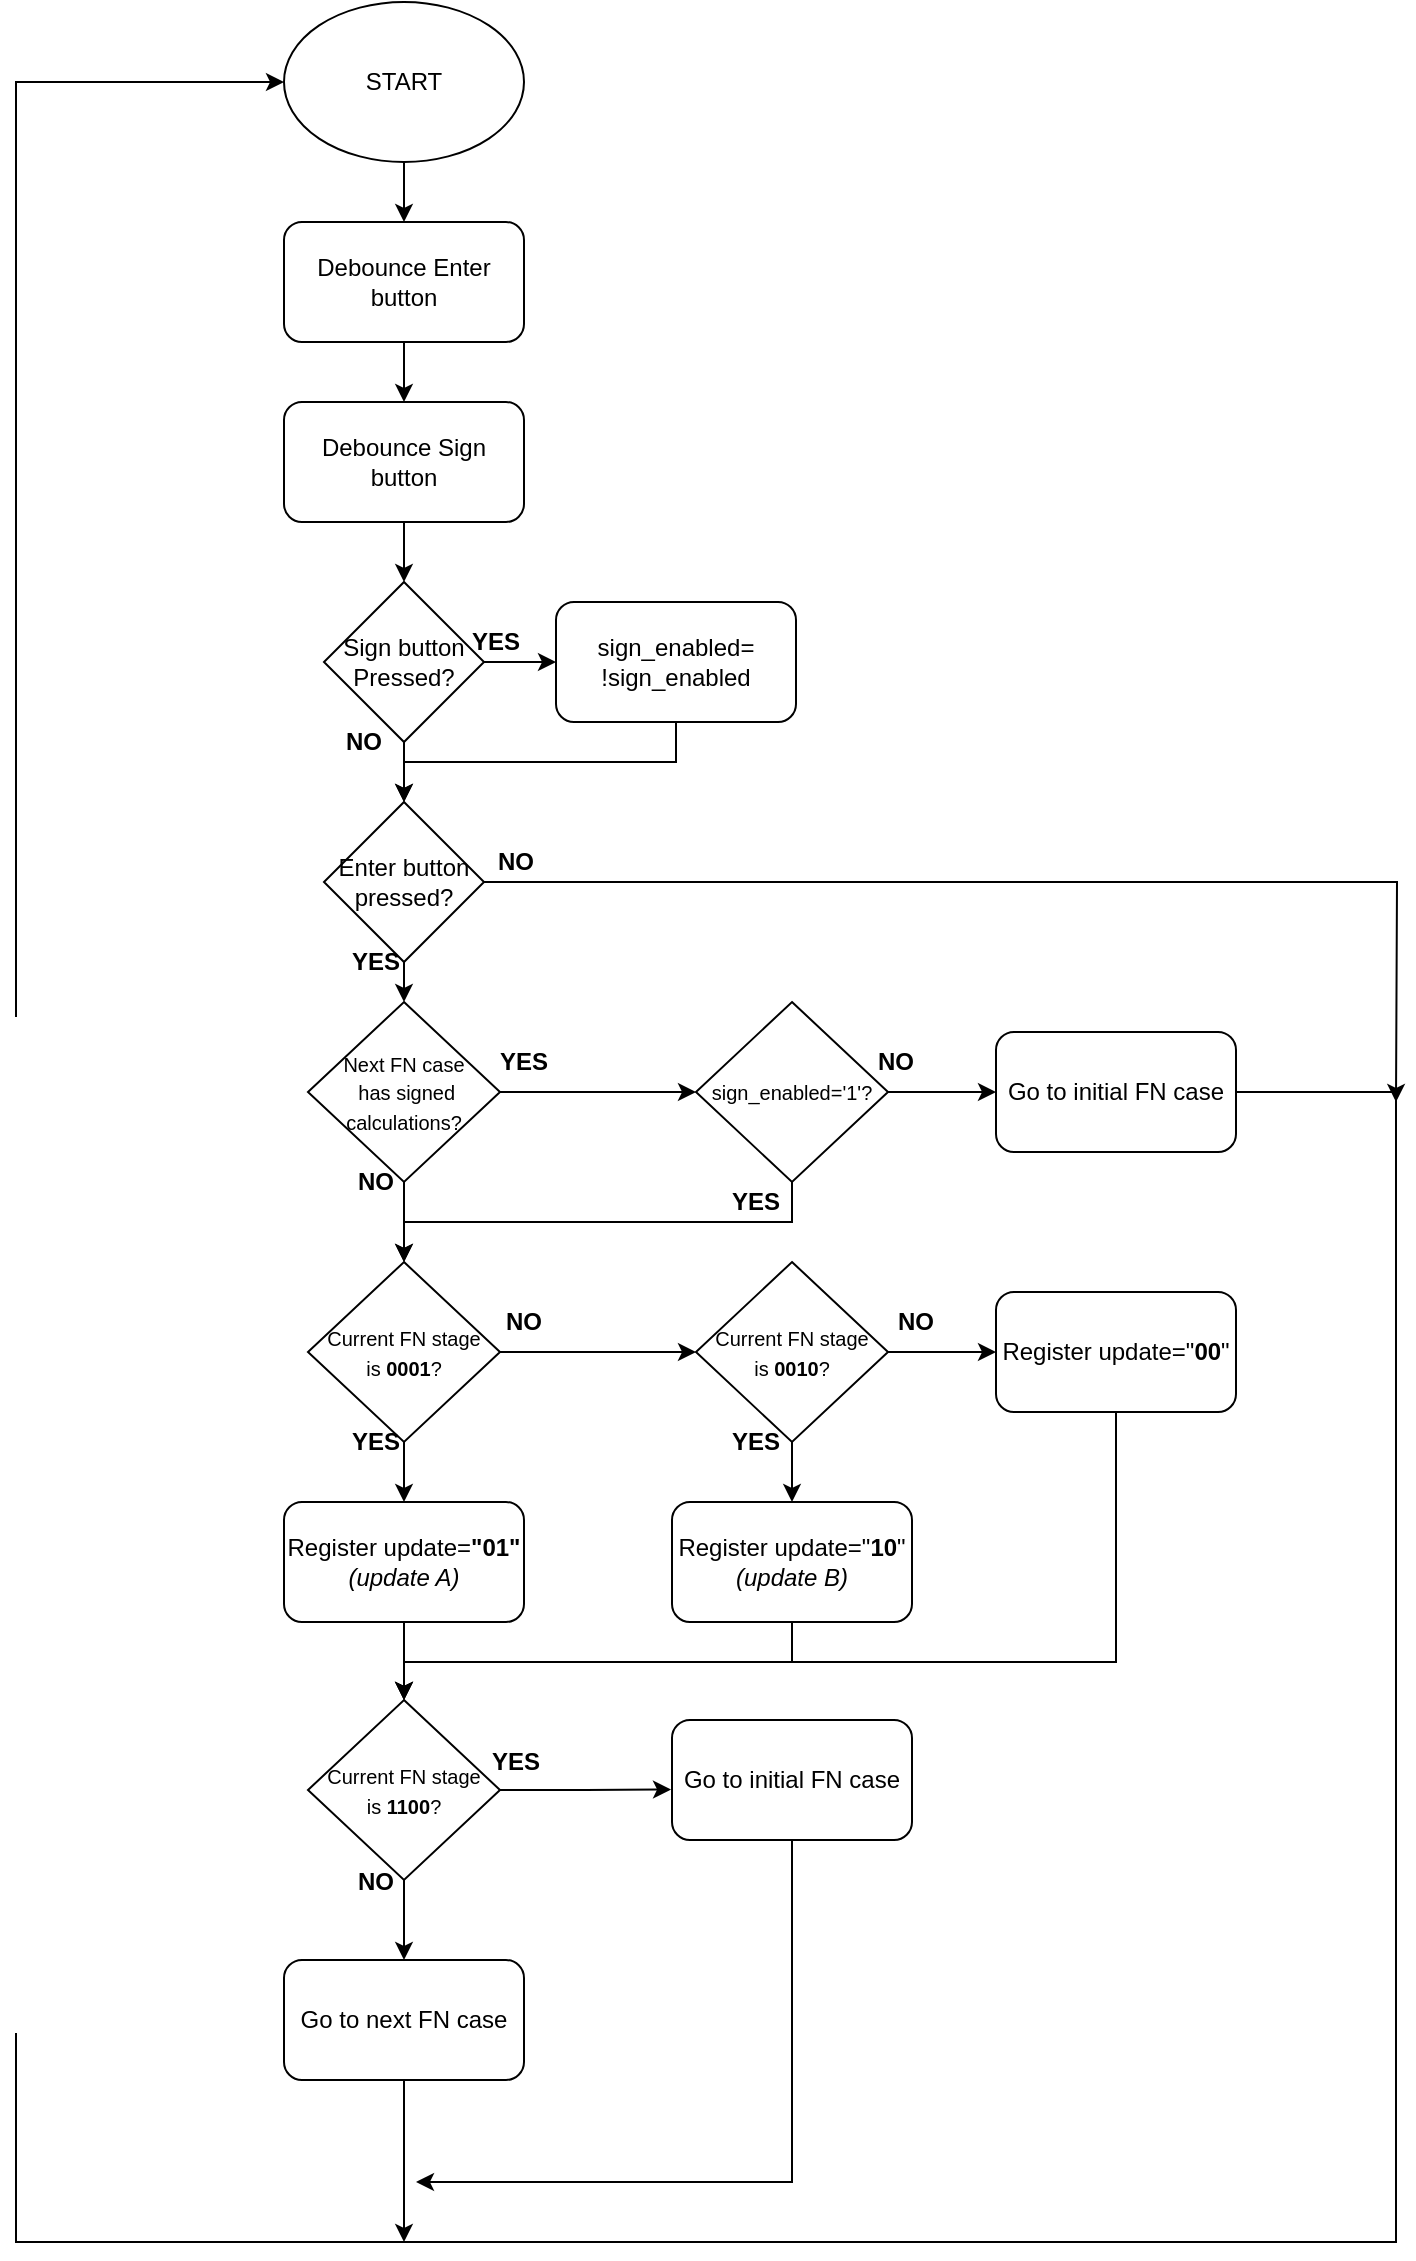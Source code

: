 <mxfile version="13.9.9" type="device"><diagram id="C5RBs43oDa-KdzZeNtuy" name="Page-1"><mxGraphModel dx="905" dy="672" grid="1" gridSize="10" guides="1" tooltips="1" connect="1" arrows="1" fold="1" page="1" pageScale="1" pageWidth="827" pageHeight="1169" math="0" shadow="0"><root><mxCell id="WIyWlLk6GJQsqaUBKTNV-0"/><mxCell id="WIyWlLk6GJQsqaUBKTNV-1" parent="WIyWlLk6GJQsqaUBKTNV-0"/><mxCell id="MfrmeM41wlar1_WDk0QX-5" style="edgeStyle=orthogonalEdgeStyle;rounded=0;orthogonalLoop=1;jettySize=auto;html=1;entryX=0.5;entryY=0;entryDx=0;entryDy=0;" edge="1" parent="WIyWlLk6GJQsqaUBKTNV-1" source="MfrmeM41wlar1_WDk0QX-2" target="MfrmeM41wlar1_WDk0QX-3"><mxGeometry relative="1" as="geometry"/></mxCell><mxCell id="MfrmeM41wlar1_WDk0QX-2" value="START" style="ellipse;whiteSpace=wrap;html=1;" vertex="1" parent="WIyWlLk6GJQsqaUBKTNV-1"><mxGeometry x="314" y="30" width="120" height="80" as="geometry"/></mxCell><mxCell id="MfrmeM41wlar1_WDk0QX-6" style="edgeStyle=orthogonalEdgeStyle;rounded=0;orthogonalLoop=1;jettySize=auto;html=1;entryX=0.5;entryY=0;entryDx=0;entryDy=0;" edge="1" parent="WIyWlLk6GJQsqaUBKTNV-1" source="MfrmeM41wlar1_WDk0QX-3" target="MfrmeM41wlar1_WDk0QX-4"><mxGeometry relative="1" as="geometry"/></mxCell><mxCell id="MfrmeM41wlar1_WDk0QX-3" value="Debounce Enter button" style="rounded=1;whiteSpace=wrap;html=1;" vertex="1" parent="WIyWlLk6GJQsqaUBKTNV-1"><mxGeometry x="314" y="140" width="120" height="60" as="geometry"/></mxCell><mxCell id="MfrmeM41wlar1_WDk0QX-8" style="edgeStyle=orthogonalEdgeStyle;rounded=0;orthogonalLoop=1;jettySize=auto;html=1;entryX=0.5;entryY=0;entryDx=0;entryDy=0;" edge="1" parent="WIyWlLk6GJQsqaUBKTNV-1" source="MfrmeM41wlar1_WDk0QX-4" target="MfrmeM41wlar1_WDk0QX-7"><mxGeometry relative="1" as="geometry"/></mxCell><mxCell id="MfrmeM41wlar1_WDk0QX-4" value="Debounce Sign button" style="rounded=1;whiteSpace=wrap;html=1;" vertex="1" parent="WIyWlLk6GJQsqaUBKTNV-1"><mxGeometry x="314" y="230" width="120" height="60" as="geometry"/></mxCell><mxCell id="MfrmeM41wlar1_WDk0QX-10" style="edgeStyle=orthogonalEdgeStyle;rounded=0;orthogonalLoop=1;jettySize=auto;html=1;entryX=0;entryY=0.5;entryDx=0;entryDy=0;" edge="1" parent="WIyWlLk6GJQsqaUBKTNV-1" source="MfrmeM41wlar1_WDk0QX-7" target="MfrmeM41wlar1_WDk0QX-9"><mxGeometry relative="1" as="geometry"/></mxCell><mxCell id="MfrmeM41wlar1_WDk0QX-12" style="edgeStyle=orthogonalEdgeStyle;rounded=0;orthogonalLoop=1;jettySize=auto;html=1;entryX=0.5;entryY=0;entryDx=0;entryDy=0;" edge="1" parent="WIyWlLk6GJQsqaUBKTNV-1" source="MfrmeM41wlar1_WDk0QX-7"><mxGeometry relative="1" as="geometry"><mxPoint x="374" y="430" as="targetPoint"/></mxGeometry></mxCell><mxCell id="MfrmeM41wlar1_WDk0QX-7" value="Sign button Pressed?" style="rhombus;whiteSpace=wrap;html=1;" vertex="1" parent="WIyWlLk6GJQsqaUBKTNV-1"><mxGeometry x="334" y="320" width="80" height="80" as="geometry"/></mxCell><mxCell id="MfrmeM41wlar1_WDk0QX-14" style="edgeStyle=orthogonalEdgeStyle;rounded=0;orthogonalLoop=1;jettySize=auto;html=1;entryX=0.5;entryY=0;entryDx=0;entryDy=0;" edge="1" parent="WIyWlLk6GJQsqaUBKTNV-1" source="MfrmeM41wlar1_WDk0QX-9" target="MfrmeM41wlar1_WDk0QX-13"><mxGeometry relative="1" as="geometry"><Array as="points"><mxPoint x="510" y="410"/><mxPoint x="374" y="410"/></Array></mxGeometry></mxCell><mxCell id="MfrmeM41wlar1_WDk0QX-9" value="sign_enabled=&lt;br&gt;!sign_enabled" style="rounded=1;whiteSpace=wrap;html=1;" vertex="1" parent="WIyWlLk6GJQsqaUBKTNV-1"><mxGeometry x="450" y="330" width="120" height="60" as="geometry"/></mxCell><mxCell id="MfrmeM41wlar1_WDk0QX-24" value="" style="edgeStyle=orthogonalEdgeStyle;rounded=0;orthogonalLoop=1;jettySize=auto;html=1;" edge="1" parent="WIyWlLk6GJQsqaUBKTNV-1" source="MfrmeM41wlar1_WDk0QX-13"><mxGeometry relative="1" as="geometry"><mxPoint x="374" y="530" as="targetPoint"/></mxGeometry></mxCell><mxCell id="MfrmeM41wlar1_WDk0QX-89" style="edgeStyle=orthogonalEdgeStyle;rounded=0;orthogonalLoop=1;jettySize=auto;html=1;" edge="1" parent="WIyWlLk6GJQsqaUBKTNV-1" source="MfrmeM41wlar1_WDk0QX-13"><mxGeometry relative="1" as="geometry"><mxPoint x="870" y="580" as="targetPoint"/></mxGeometry></mxCell><mxCell id="MfrmeM41wlar1_WDk0QX-13" value="Enter button pressed?" style="rhombus;whiteSpace=wrap;html=1;" vertex="1" parent="WIyWlLk6GJQsqaUBKTNV-1"><mxGeometry x="334" y="430" width="80" height="80" as="geometry"/></mxCell><mxCell id="MfrmeM41wlar1_WDk0QX-77" value="" style="edgeStyle=orthogonalEdgeStyle;rounded=0;orthogonalLoop=1;jettySize=auto;html=1;" edge="1" parent="WIyWlLk6GJQsqaUBKTNV-1" source="MfrmeM41wlar1_WDk0QX-28" target="MfrmeM41wlar1_WDk0QX-51"><mxGeometry relative="1" as="geometry"/></mxCell><mxCell id="MfrmeM41wlar1_WDk0QX-78" value="" style="edgeStyle=orthogonalEdgeStyle;rounded=0;orthogonalLoop=1;jettySize=auto;html=1;" edge="1" parent="WIyWlLk6GJQsqaUBKTNV-1" source="MfrmeM41wlar1_WDk0QX-28" target="MfrmeM41wlar1_WDk0QX-75"><mxGeometry relative="1" as="geometry"/></mxCell><mxCell id="MfrmeM41wlar1_WDk0QX-28" value="&lt;font style=&quot;font-size: 10px&quot;&gt;Next FN case&lt;br&gt;&amp;nbsp;has signed &lt;br&gt;calculations?&lt;/font&gt;" style="rhombus;whiteSpace=wrap;html=1;" vertex="1" parent="WIyWlLk6GJQsqaUBKTNV-1"><mxGeometry x="326" y="530" width="96" height="90" as="geometry"/></mxCell><mxCell id="MfrmeM41wlar1_WDk0QX-80" style="edgeStyle=orthogonalEdgeStyle;rounded=0;orthogonalLoop=1;jettySize=auto;html=1;entryX=0;entryY=0.5;entryDx=0;entryDy=0;" edge="1" parent="WIyWlLk6GJQsqaUBKTNV-1" source="MfrmeM41wlar1_WDk0QX-43" target="MfrmeM41wlar1_WDk0QX-2"><mxGeometry relative="1" as="geometry"><mxPoint x="200" y="370" as="targetPoint"/><Array as="points"><mxPoint x="870" y="575"/><mxPoint x="870" y="1150"/><mxPoint x="180" y="1150"/><mxPoint x="180" y="70"/></Array></mxGeometry></mxCell><mxCell id="MfrmeM41wlar1_WDk0QX-43" value="Go to initial FN case" style="rounded=1;whiteSpace=wrap;html=1;" vertex="1" parent="WIyWlLk6GJQsqaUBKTNV-1"><mxGeometry x="670" y="545" width="120" height="60" as="geometry"/></mxCell><mxCell id="MfrmeM41wlar1_WDk0QX-47" style="edgeStyle=orthogonalEdgeStyle;rounded=0;orthogonalLoop=1;jettySize=auto;html=1;entryX=0.5;entryY=0;entryDx=0;entryDy=0;" edge="1" parent="WIyWlLk6GJQsqaUBKTNV-1" source="MfrmeM41wlar1_WDk0QX-45" target="MfrmeM41wlar1_WDk0QX-46"><mxGeometry relative="1" as="geometry"/></mxCell><mxCell id="MfrmeM41wlar1_WDk0QX-49" style="edgeStyle=orthogonalEdgeStyle;rounded=0;orthogonalLoop=1;jettySize=auto;html=1;entryX=-0.004;entryY=0.579;entryDx=0;entryDy=0;entryPerimeter=0;" edge="1" parent="WIyWlLk6GJQsqaUBKTNV-1" source="MfrmeM41wlar1_WDk0QX-45" target="MfrmeM41wlar1_WDk0QX-48"><mxGeometry relative="1" as="geometry"/></mxCell><mxCell id="MfrmeM41wlar1_WDk0QX-45" value="&lt;span style=&quot;font-size: 10px&quot;&gt;Current FN stage is&amp;nbsp;&lt;b&gt;1100&lt;/b&gt;?&lt;/span&gt;" style="rhombus;whiteSpace=wrap;html=1;" vertex="1" parent="WIyWlLk6GJQsqaUBKTNV-1"><mxGeometry x="326" y="879" width="96" height="90" as="geometry"/></mxCell><mxCell id="MfrmeM41wlar1_WDk0QX-81" style="edgeStyle=orthogonalEdgeStyle;rounded=0;orthogonalLoop=1;jettySize=auto;html=1;" edge="1" parent="WIyWlLk6GJQsqaUBKTNV-1" source="MfrmeM41wlar1_WDk0QX-46"><mxGeometry relative="1" as="geometry"><mxPoint x="374" y="1150" as="targetPoint"/></mxGeometry></mxCell><mxCell id="MfrmeM41wlar1_WDk0QX-46" value="Go to next FN case" style="rounded=1;whiteSpace=wrap;html=1;" vertex="1" parent="WIyWlLk6GJQsqaUBKTNV-1"><mxGeometry x="314" y="1009" width="120" height="60" as="geometry"/></mxCell><mxCell id="MfrmeM41wlar1_WDk0QX-83" style="edgeStyle=orthogonalEdgeStyle;rounded=0;orthogonalLoop=1;jettySize=auto;html=1;" edge="1" parent="WIyWlLk6GJQsqaUBKTNV-1" source="MfrmeM41wlar1_WDk0QX-48"><mxGeometry relative="1" as="geometry"><mxPoint x="380" y="1120" as="targetPoint"/><Array as="points"><mxPoint x="568" y="1120"/></Array></mxGeometry></mxCell><mxCell id="MfrmeM41wlar1_WDk0QX-48" value="Go to initial FN case" style="rounded=1;whiteSpace=wrap;html=1;" vertex="1" parent="WIyWlLk6GJQsqaUBKTNV-1"><mxGeometry x="508" y="889" width="120" height="60" as="geometry"/></mxCell><mxCell id="MfrmeM41wlar1_WDk0QX-66" style="edgeStyle=orthogonalEdgeStyle;rounded=0;orthogonalLoop=1;jettySize=auto;html=1;entryX=0;entryY=0.5;entryDx=0;entryDy=0;" edge="1" parent="WIyWlLk6GJQsqaUBKTNV-1" source="MfrmeM41wlar1_WDk0QX-51" target="MfrmeM41wlar1_WDk0QX-65"><mxGeometry relative="1" as="geometry"/></mxCell><mxCell id="MfrmeM41wlar1_WDk0QX-69" style="edgeStyle=orthogonalEdgeStyle;rounded=0;orthogonalLoop=1;jettySize=auto;html=1;entryX=0.5;entryY=0;entryDx=0;entryDy=0;" edge="1" parent="WIyWlLk6GJQsqaUBKTNV-1" source="MfrmeM41wlar1_WDk0QX-51" target="MfrmeM41wlar1_WDk0QX-63"><mxGeometry relative="1" as="geometry"/></mxCell><mxCell id="MfrmeM41wlar1_WDk0QX-51" value="&lt;span style=&quot;font-size: 10px&quot;&gt;Current FN stage is&amp;nbsp;&lt;b&gt;0001&lt;/b&gt;?&lt;/span&gt;" style="rhombus;whiteSpace=wrap;html=1;" vertex="1" parent="WIyWlLk6GJQsqaUBKTNV-1"><mxGeometry x="326" y="660" width="96" height="90" as="geometry"/></mxCell><mxCell id="MfrmeM41wlar1_WDk0QX-73" style="edgeStyle=orthogonalEdgeStyle;rounded=0;orthogonalLoop=1;jettySize=auto;html=1;entryX=0.5;entryY=0;entryDx=0;entryDy=0;" edge="1" parent="WIyWlLk6GJQsqaUBKTNV-1" source="MfrmeM41wlar1_WDk0QX-63" target="MfrmeM41wlar1_WDk0QX-45"><mxGeometry relative="1" as="geometry"/></mxCell><mxCell id="MfrmeM41wlar1_WDk0QX-63" value="Register update=&lt;b&gt;&quot;01&quot;&lt;/b&gt;&lt;br&gt;&lt;i&gt;(update A)&lt;/i&gt;" style="rounded=1;whiteSpace=wrap;html=1;" vertex="1" parent="WIyWlLk6GJQsqaUBKTNV-1"><mxGeometry x="314" y="780" width="120" height="60" as="geometry"/></mxCell><mxCell id="MfrmeM41wlar1_WDk0QX-68" style="edgeStyle=orthogonalEdgeStyle;rounded=0;orthogonalLoop=1;jettySize=auto;html=1;entryX=0;entryY=0.5;entryDx=0;entryDy=0;" edge="1" parent="WIyWlLk6GJQsqaUBKTNV-1" source="MfrmeM41wlar1_WDk0QX-65" target="MfrmeM41wlar1_WDk0QX-67"><mxGeometry relative="1" as="geometry"/></mxCell><mxCell id="MfrmeM41wlar1_WDk0QX-85" value="" style="edgeStyle=orthogonalEdgeStyle;rounded=0;orthogonalLoop=1;jettySize=auto;html=1;" edge="1" parent="WIyWlLk6GJQsqaUBKTNV-1" source="MfrmeM41wlar1_WDk0QX-65" target="MfrmeM41wlar1_WDk0QX-84"><mxGeometry relative="1" as="geometry"/></mxCell><mxCell id="MfrmeM41wlar1_WDk0QX-65" value="&lt;span style=&quot;font-size: 10px&quot;&gt;Current FN stage is&amp;nbsp;&lt;b&gt;0010&lt;/b&gt;?&lt;/span&gt;" style="rhombus;whiteSpace=wrap;html=1;" vertex="1" parent="WIyWlLk6GJQsqaUBKTNV-1"><mxGeometry x="520" y="660" width="96" height="90" as="geometry"/></mxCell><mxCell id="MfrmeM41wlar1_WDk0QX-74" style="edgeStyle=orthogonalEdgeStyle;rounded=0;orthogonalLoop=1;jettySize=auto;html=1;entryX=0.5;entryY=0;entryDx=0;entryDy=0;" edge="1" parent="WIyWlLk6GJQsqaUBKTNV-1" source="MfrmeM41wlar1_WDk0QX-67" target="MfrmeM41wlar1_WDk0QX-45"><mxGeometry relative="1" as="geometry"><Array as="points"><mxPoint x="730" y="860"/><mxPoint x="374" y="860"/></Array></mxGeometry></mxCell><mxCell id="MfrmeM41wlar1_WDk0QX-67" value="Register update=&quot;&lt;b&gt;00&lt;/b&gt;&quot;" style="rounded=1;whiteSpace=wrap;html=1;" vertex="1" parent="WIyWlLk6GJQsqaUBKTNV-1"><mxGeometry x="670" y="675" width="120" height="60" as="geometry"/></mxCell><mxCell id="MfrmeM41wlar1_WDk0QX-79" value="" style="edgeStyle=orthogonalEdgeStyle;rounded=0;orthogonalLoop=1;jettySize=auto;html=1;" edge="1" parent="WIyWlLk6GJQsqaUBKTNV-1" source="MfrmeM41wlar1_WDk0QX-75" target="MfrmeM41wlar1_WDk0QX-43"><mxGeometry relative="1" as="geometry"/></mxCell><mxCell id="MfrmeM41wlar1_WDk0QX-88" style="edgeStyle=orthogonalEdgeStyle;rounded=0;orthogonalLoop=1;jettySize=auto;html=1;entryX=0.5;entryY=0;entryDx=0;entryDy=0;" edge="1" parent="WIyWlLk6GJQsqaUBKTNV-1" source="MfrmeM41wlar1_WDk0QX-75" target="MfrmeM41wlar1_WDk0QX-51"><mxGeometry relative="1" as="geometry"><Array as="points"><mxPoint x="568" y="640"/><mxPoint x="374" y="640"/></Array></mxGeometry></mxCell><mxCell id="MfrmeM41wlar1_WDk0QX-75" value="&lt;font style=&quot;font-size: 10px&quot;&gt;sign_enabled='1'?&lt;/font&gt;" style="rhombus;whiteSpace=wrap;html=1;" vertex="1" parent="WIyWlLk6GJQsqaUBKTNV-1"><mxGeometry x="520" y="530" width="96" height="90" as="geometry"/></mxCell><mxCell id="MfrmeM41wlar1_WDk0QX-87" style="edgeStyle=orthogonalEdgeStyle;rounded=0;orthogonalLoop=1;jettySize=auto;html=1;entryX=0.5;entryY=0;entryDx=0;entryDy=0;" edge="1" parent="WIyWlLk6GJQsqaUBKTNV-1" source="MfrmeM41wlar1_WDk0QX-84" target="MfrmeM41wlar1_WDk0QX-45"><mxGeometry relative="1" as="geometry"><Array as="points"><mxPoint x="568" y="860"/><mxPoint x="374" y="860"/></Array></mxGeometry></mxCell><mxCell id="MfrmeM41wlar1_WDk0QX-84" value="Register update=&quot;&lt;b&gt;10&lt;/b&gt;&quot;&lt;br&gt;&lt;i&gt;(update B)&lt;/i&gt;" style="rounded=1;whiteSpace=wrap;html=1;" vertex="1" parent="WIyWlLk6GJQsqaUBKTNV-1"><mxGeometry x="508" y="780" width="120" height="60" as="geometry"/></mxCell><mxCell id="MfrmeM41wlar1_WDk0QX-90" value="YES" style="text;html=1;strokeColor=none;fillColor=none;align=center;verticalAlign=middle;whiteSpace=wrap;rounded=0;fontStyle=1" vertex="1" parent="WIyWlLk6GJQsqaUBKTNV-1"><mxGeometry x="400" y="340" width="40" height="20" as="geometry"/></mxCell><mxCell id="MfrmeM41wlar1_WDk0QX-91" value="NO" style="text;html=1;strokeColor=none;fillColor=none;align=center;verticalAlign=middle;whiteSpace=wrap;rounded=0;fontStyle=1" vertex="1" parent="WIyWlLk6GJQsqaUBKTNV-1"><mxGeometry x="410" y="450" width="40" height="20" as="geometry"/></mxCell><mxCell id="MfrmeM41wlar1_WDk0QX-92" value="YES" style="text;html=1;strokeColor=none;fillColor=none;align=center;verticalAlign=middle;whiteSpace=wrap;rounded=0;fontStyle=1" vertex="1" parent="WIyWlLk6GJQsqaUBKTNV-1"><mxGeometry x="340" y="500" width="40" height="20" as="geometry"/></mxCell><mxCell id="MfrmeM41wlar1_WDk0QX-93" value="YES" style="text;html=1;strokeColor=none;fillColor=none;align=center;verticalAlign=middle;whiteSpace=wrap;rounded=0;fontStyle=1" vertex="1" parent="WIyWlLk6GJQsqaUBKTNV-1"><mxGeometry x="414" y="550" width="40" height="20" as="geometry"/></mxCell><mxCell id="MfrmeM41wlar1_WDk0QX-94" value="NO" style="text;html=1;strokeColor=none;fillColor=none;align=center;verticalAlign=middle;whiteSpace=wrap;rounded=0;fontStyle=1" vertex="1" parent="WIyWlLk6GJQsqaUBKTNV-1"><mxGeometry x="340" y="610" width="40" height="20" as="geometry"/></mxCell><mxCell id="MfrmeM41wlar1_WDk0QX-95" value="YES" style="text;html=1;strokeColor=none;fillColor=none;align=center;verticalAlign=middle;whiteSpace=wrap;rounded=0;fontStyle=1" vertex="1" parent="WIyWlLk6GJQsqaUBKTNV-1"><mxGeometry x="530" y="620" width="40" height="20" as="geometry"/></mxCell><mxCell id="MfrmeM41wlar1_WDk0QX-96" value="NO" style="text;html=1;strokeColor=none;fillColor=none;align=center;verticalAlign=middle;whiteSpace=wrap;rounded=0;fontStyle=1" vertex="1" parent="WIyWlLk6GJQsqaUBKTNV-1"><mxGeometry x="600" y="550" width="40" height="20" as="geometry"/></mxCell><mxCell id="MfrmeM41wlar1_WDk0QX-97" value="YES" style="text;html=1;strokeColor=none;fillColor=none;align=center;verticalAlign=middle;whiteSpace=wrap;rounded=0;fontStyle=1" vertex="1" parent="WIyWlLk6GJQsqaUBKTNV-1"><mxGeometry x="340" y="740" width="40" height="20" as="geometry"/></mxCell><mxCell id="MfrmeM41wlar1_WDk0QX-98" value="YES" style="text;html=1;strokeColor=none;fillColor=none;align=center;verticalAlign=middle;whiteSpace=wrap;rounded=0;fontStyle=1" vertex="1" parent="WIyWlLk6GJQsqaUBKTNV-1"><mxGeometry x="530" y="740" width="40" height="20" as="geometry"/></mxCell><mxCell id="MfrmeM41wlar1_WDk0QX-99" value="NO" style="text;html=1;strokeColor=none;fillColor=none;align=center;verticalAlign=middle;whiteSpace=wrap;rounded=0;fontStyle=1" vertex="1" parent="WIyWlLk6GJQsqaUBKTNV-1"><mxGeometry x="414" y="680" width="40" height="20" as="geometry"/></mxCell><mxCell id="MfrmeM41wlar1_WDk0QX-100" value="NO" style="text;html=1;strokeColor=none;fillColor=none;align=center;verticalAlign=middle;whiteSpace=wrap;rounded=0;fontStyle=1" vertex="1" parent="WIyWlLk6GJQsqaUBKTNV-1"><mxGeometry x="610" y="680" width="40" height="20" as="geometry"/></mxCell><mxCell id="MfrmeM41wlar1_WDk0QX-101" value="NO" style="text;html=1;strokeColor=none;fillColor=none;align=center;verticalAlign=middle;whiteSpace=wrap;rounded=0;fontStyle=1" vertex="1" parent="WIyWlLk6GJQsqaUBKTNV-1"><mxGeometry x="340" y="960" width="40" height="20" as="geometry"/></mxCell><mxCell id="MfrmeM41wlar1_WDk0QX-102" value="YES" style="text;html=1;strokeColor=none;fillColor=none;align=center;verticalAlign=middle;whiteSpace=wrap;rounded=0;fontStyle=1" vertex="1" parent="WIyWlLk6GJQsqaUBKTNV-1"><mxGeometry x="410" y="900" width="40" height="20" as="geometry"/></mxCell><mxCell id="MfrmeM41wlar1_WDk0QX-103" value="NO" style="text;html=1;strokeColor=none;fillColor=none;align=center;verticalAlign=middle;whiteSpace=wrap;rounded=0;fontStyle=1" vertex="1" parent="WIyWlLk6GJQsqaUBKTNV-1"><mxGeometry x="334" y="390" width="40" height="20" as="geometry"/></mxCell></root></mxGraphModel></diagram></mxfile>
